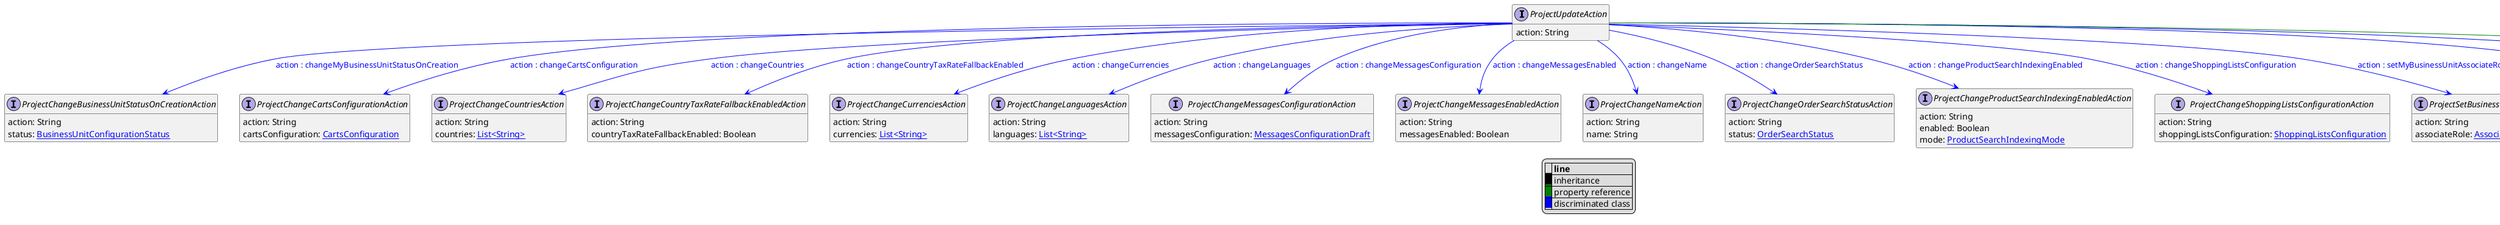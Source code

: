 @startuml

hide empty fields
hide empty methods
legend
|= |= line |
|<back:black>   </back>| inheritance |
|<back:green>   </back>| property reference |
|<back:blue>   </back>| discriminated class |
endlegend
interface ProjectUpdateAction [[ProjectUpdateAction.svg]]  {
    action: String
}


interface ProjectChangeBusinessUnitStatusOnCreationAction [[ProjectChangeBusinessUnitStatusOnCreationAction.svg]]  {
    action: String
    status: [[BusinessUnitConfigurationStatus.svg BusinessUnitConfigurationStatus]]
}
interface ProjectChangeCartsConfigurationAction [[ProjectChangeCartsConfigurationAction.svg]]  {
    action: String
    cartsConfiguration: [[CartsConfiguration.svg CartsConfiguration]]
}
interface ProjectChangeCountriesAction [[ProjectChangeCountriesAction.svg]]  {
    action: String
    countries: [[String.svg List<String>]]
}
interface ProjectChangeCountryTaxRateFallbackEnabledAction [[ProjectChangeCountryTaxRateFallbackEnabledAction.svg]]  {
    action: String
    countryTaxRateFallbackEnabled: Boolean
}
interface ProjectChangeCurrenciesAction [[ProjectChangeCurrenciesAction.svg]]  {
    action: String
    currencies: [[String.svg List<String>]]
}
interface ProjectChangeLanguagesAction [[ProjectChangeLanguagesAction.svg]]  {
    action: String
    languages: [[String.svg List<String>]]
}
interface ProjectChangeMessagesConfigurationAction [[ProjectChangeMessagesConfigurationAction.svg]]  {
    action: String
    messagesConfiguration: [[MessagesConfigurationDraft.svg MessagesConfigurationDraft]]
}
interface ProjectChangeMessagesEnabledAction [[ProjectChangeMessagesEnabledAction.svg]]  {
    action: String
    messagesEnabled: Boolean
}
interface ProjectChangeNameAction [[ProjectChangeNameAction.svg]]  {
    action: String
    name: String
}
interface ProjectChangeOrderSearchStatusAction [[ProjectChangeOrderSearchStatusAction.svg]]  {
    action: String
    status: [[OrderSearchStatus.svg OrderSearchStatus]]
}
interface ProjectChangeProductSearchIndexingEnabledAction [[ProjectChangeProductSearchIndexingEnabledAction.svg]]  {
    action: String
    enabled: Boolean
    mode: [[ProductSearchIndexingMode.svg ProductSearchIndexingMode]]
}
interface ProjectChangeShoppingListsConfigurationAction [[ProjectChangeShoppingListsConfigurationAction.svg]]  {
    action: String
    shoppingListsConfiguration: [[ShoppingListsConfiguration.svg ShoppingListsConfiguration]]
}
interface ProjectSetBusinessUnitAssociateRoleOnCreationAction [[ProjectSetBusinessUnitAssociateRoleOnCreationAction.svg]]  {
    action: String
    associateRole: [[AssociateRoleResourceIdentifier.svg AssociateRoleResourceIdentifier]]
}
interface ProjectSetExternalOAuthAction [[ProjectSetExternalOAuthAction.svg]]  {
    action: String
    externalOAuth: [[ExternalOAuth.svg ExternalOAuth]]
}
interface ProjectSetShippingRateInputTypeAction [[ProjectSetShippingRateInputTypeAction.svg]]  {
    action: String
    shippingRateInputType: [[ShippingRateInputType.svg ShippingRateInputType]]
}
interface ProjectUpdate [[ProjectUpdate.svg]]  {
    version: Long
    actions: [[ProjectUpdateAction.svg List<ProjectUpdateAction>]]
}
ProjectUpdateAction --> ProjectChangeBusinessUnitStatusOnCreationAction #blue;text:blue : "action : changeMyBusinessUnitStatusOnCreation"
ProjectUpdateAction --> ProjectChangeCartsConfigurationAction #blue;text:blue : "action : changeCartsConfiguration"
ProjectUpdateAction --> ProjectChangeCountriesAction #blue;text:blue : "action : changeCountries"
ProjectUpdateAction --> ProjectChangeCountryTaxRateFallbackEnabledAction #blue;text:blue : "action : changeCountryTaxRateFallbackEnabled"
ProjectUpdateAction --> ProjectChangeCurrenciesAction #blue;text:blue : "action : changeCurrencies"
ProjectUpdateAction --> ProjectChangeLanguagesAction #blue;text:blue : "action : changeLanguages"
ProjectUpdateAction --> ProjectChangeMessagesConfigurationAction #blue;text:blue : "action : changeMessagesConfiguration"
ProjectUpdateAction --> ProjectChangeMessagesEnabledAction #blue;text:blue : "action : changeMessagesEnabled"
ProjectUpdateAction --> ProjectChangeNameAction #blue;text:blue : "action : changeName"
ProjectUpdateAction --> ProjectChangeOrderSearchStatusAction #blue;text:blue : "action : changeOrderSearchStatus"
ProjectUpdateAction --> ProjectChangeProductSearchIndexingEnabledAction #blue;text:blue : "action : changeProductSearchIndexingEnabled"
ProjectUpdateAction --> ProjectChangeShoppingListsConfigurationAction #blue;text:blue : "action : changeShoppingListsConfiguration"
ProjectUpdateAction --> ProjectSetBusinessUnitAssociateRoleOnCreationAction #blue;text:blue : "action : setMyBusinessUnitAssociateRoleOnCreation"
ProjectUpdateAction --> ProjectSetExternalOAuthAction #blue;text:blue : "action : setExternalOAuth"
ProjectUpdateAction --> ProjectSetShippingRateInputTypeAction #blue;text:blue : "action : setShippingRateInputType"
ProjectUpdateAction --> ProjectUpdate #green;text:green : "actions"
@enduml
